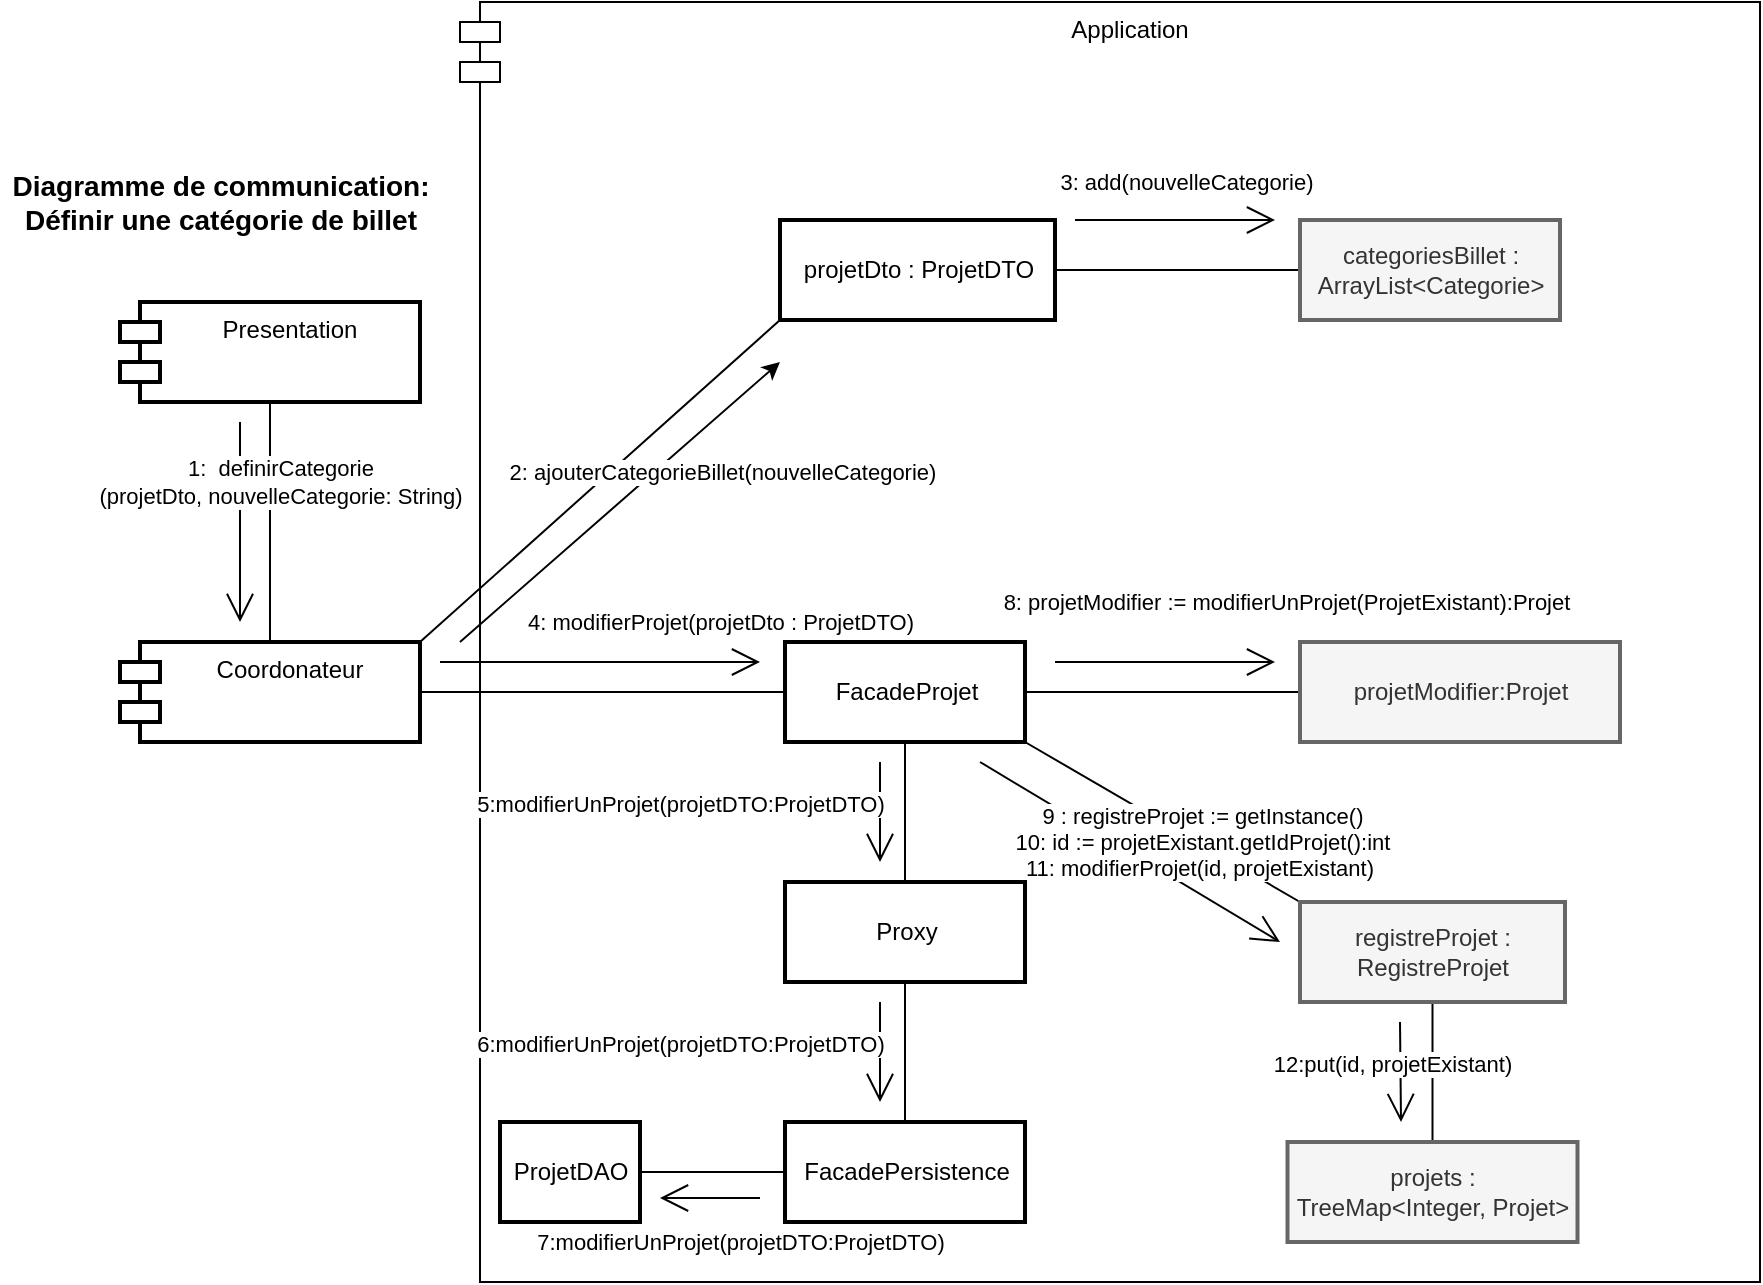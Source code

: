 <mxfile version="20.0.4" type="github">
  <diagram id="52IZLL7xsQzxs3NUUl1_" name="Page-1">
    <mxGraphModel dx="1247" dy="1804" grid="1" gridSize="10" guides="1" tooltips="1" connect="1" arrows="1" fold="1" page="1" pageScale="1" pageWidth="850" pageHeight="1100" math="0" shadow="0">
      <root>
        <mxCell id="0" />
        <mxCell id="1" parent="0" />
        <mxCell id="hDqs2hNm1gBTOTLuySX5-2" value="Coordonateur" style="shape=module;align=left;spacingLeft=20;align=center;verticalAlign=top;strokeWidth=2;" parent="1" vertex="1">
          <mxGeometry x="100" y="-280" width="150" height="50" as="geometry" />
        </mxCell>
        <mxCell id="hDqs2hNm1gBTOTLuySX5-3" value="Application" style="shape=module;align=left;spacingLeft=20;align=center;verticalAlign=top;" parent="1" vertex="1">
          <mxGeometry x="270" y="-600" width="650" height="640" as="geometry" />
        </mxCell>
        <mxCell id="zlBf4Wz0gLvxMZk6vgf--22" style="rounded=0;orthogonalLoop=1;jettySize=auto;html=1;entryX=0;entryY=0;entryDx=0;entryDy=0;endArrow=none;endFill=0;exitX=1;exitY=1;exitDx=0;exitDy=0;" parent="1" source="zlBf4Wz0gLvxMZk6vgf--5" target="TzgPYY4RlzZjaDo3wwwL-1" edge="1">
          <mxGeometry relative="1" as="geometry" />
        </mxCell>
        <mxCell id="TzgPYY4RlzZjaDo3wwwL-3" style="edgeStyle=none;rounded=0;orthogonalLoop=1;jettySize=auto;html=1;entryX=0;entryY=0.5;entryDx=0;entryDy=0;endArrow=none;endFill=0;" parent="1" source="zlBf4Wz0gLvxMZk6vgf--5" target="TzgPYY4RlzZjaDo3wwwL-2" edge="1">
          <mxGeometry relative="1" as="geometry" />
        </mxCell>
        <mxCell id="XJ4jBkE-fNK3LaErpKET-2" style="edgeStyle=none;rounded=0;orthogonalLoop=1;jettySize=auto;html=1;fontSize=21;endArrow=none;endFill=0;strokeWidth=1;" edge="1" parent="1" source="zlBf4Wz0gLvxMZk6vgf--5" target="XJ4jBkE-fNK3LaErpKET-1">
          <mxGeometry relative="1" as="geometry" />
        </mxCell>
        <mxCell id="zlBf4Wz0gLvxMZk6vgf--5" value="FacadeProjet" style="html=1;strokeWidth=2;" parent="1" vertex="1">
          <mxGeometry x="432.5" y="-280" width="120" height="50" as="geometry" />
        </mxCell>
        <mxCell id="zlBf4Wz0gLvxMZk6vgf--6" value="" style="endArrow=open;endFill=1;endSize=12;html=1;rounded=0;" parent="1" edge="1">
          <mxGeometry width="160" relative="1" as="geometry">
            <mxPoint x="260" y="-270" as="sourcePoint" />
            <mxPoint x="420" y="-270" as="targetPoint" />
          </mxGeometry>
        </mxCell>
        <mxCell id="zlBf4Wz0gLvxMZk6vgf--7" value="4: modifierProjet(projetDto : ProjetDTO)" style="edgeLabel;html=1;align=center;verticalAlign=middle;resizable=0;points=[];" parent="zlBf4Wz0gLvxMZk6vgf--6" connectable="0" vertex="1">
          <mxGeometry x="0.176" relative="1" as="geometry">
            <mxPoint x="46" y="-20" as="offset" />
          </mxGeometry>
        </mxCell>
        <mxCell id="zlBf4Wz0gLvxMZk6vgf--12" value="" style="endArrow=open;endFill=1;endSize=12;html=1;rounded=0;" parent="1" edge="1">
          <mxGeometry width="160" relative="1" as="geometry">
            <mxPoint x="567.5" y="-270" as="sourcePoint" />
            <mxPoint x="677.5" y="-270" as="targetPoint" />
          </mxGeometry>
        </mxCell>
        <mxCell id="zlBf4Wz0gLvxMZk6vgf--13" value="8: projetModifier := modifierUnProjet(ProjetExistant):Projet" style="edgeLabel;html=1;align=center;verticalAlign=middle;resizable=0;points=[];" parent="zlBf4Wz0gLvxMZk6vgf--12" connectable="0" vertex="1">
          <mxGeometry x="0.176" relative="1" as="geometry">
            <mxPoint x="51" y="-30" as="offset" />
          </mxGeometry>
        </mxCell>
        <mxCell id="zlBf4Wz0gLvxMZk6vgf--21" value="" style="endArrow=none;html=1;rounded=0;exitX=1;exitY=0.5;exitDx=0;exitDy=0;entryX=0;entryY=0.5;entryDx=0;entryDy=0;" parent="1" source="hDqs2hNm1gBTOTLuySX5-2" target="zlBf4Wz0gLvxMZk6vgf--5" edge="1">
          <mxGeometry width="50" height="50" relative="1" as="geometry">
            <mxPoint x="620" y="-110" as="sourcePoint" />
            <mxPoint x="670" y="-160" as="targetPoint" />
          </mxGeometry>
        </mxCell>
        <mxCell id="zlBf4Wz0gLvxMZk6vgf--28" value="Diagramme de communication:&lt;br style=&quot;font-size: 14px;&quot;&gt;Définir une catégorie de billet" style="text;html=1;align=center;verticalAlign=middle;resizable=0;points=[];autosize=1;strokeColor=none;fillColor=none;fontStyle=1;fontSize=14;" parent="1" vertex="1">
          <mxGeometry x="40" y="-520" width="220" height="40" as="geometry" />
        </mxCell>
        <mxCell id="dk3OCbrw461VhQ2k63uT-57" style="edgeStyle=none;rounded=0;orthogonalLoop=1;jettySize=auto;html=1;exitX=0.5;exitY=1;exitDx=0;exitDy=0;entryX=0.5;entryY=0;entryDx=0;entryDy=0;endArrow=none;endFill=0;" parent="1" source="TzgPYY4RlzZjaDo3wwwL-1" target="dk3OCbrw461VhQ2k63uT-56" edge="1">
          <mxGeometry relative="1" as="geometry" />
        </mxCell>
        <mxCell id="TzgPYY4RlzZjaDo3wwwL-1" value="registreProjet : &lt;br&gt;RegistreProjet" style="html=1;fillColor=#f5f5f5;fontColor=#333333;strokeColor=#666666;strokeWidth=2;" parent="1" vertex="1">
          <mxGeometry x="690" y="-150" width="132.5" height="50" as="geometry" />
        </mxCell>
        <mxCell id="TzgPYY4RlzZjaDo3wwwL-2" value="projetModifier:Projet" style="html=1;fillColor=#f5f5f5;fontColor=#333333;strokeColor=#666666;strokeWidth=2;" parent="1" vertex="1">
          <mxGeometry x="690" y="-280" width="160" height="50" as="geometry" />
        </mxCell>
        <mxCell id="TzgPYY4RlzZjaDo3wwwL-5" value="" style="endArrow=open;endFill=1;endSize=12;html=1;rounded=0;exitX=0;exitY=1;exitDx=0;exitDy=0;" parent="1" edge="1">
          <mxGeometry width="160" relative="1" as="geometry">
            <mxPoint x="530" y="-220" as="sourcePoint" />
            <mxPoint x="680" y="-130" as="targetPoint" />
          </mxGeometry>
        </mxCell>
        <mxCell id="TzgPYY4RlzZjaDo3wwwL-6" value="9 : registreProjet := getInstance()&lt;br&gt;10: id := projetExistant.getIdProjet():int&lt;br&gt;11: modifierProjet(id, projetExistant)&amp;nbsp;" style="edgeLabel;html=1;align=center;verticalAlign=middle;resizable=0;points=[];" parent="TzgPYY4RlzZjaDo3wwwL-5" connectable="0" vertex="1">
          <mxGeometry x="0.176" relative="1" as="geometry">
            <mxPoint x="22" y="-13" as="offset" />
          </mxGeometry>
        </mxCell>
        <mxCell id="dk3OCbrw461VhQ2k63uT-36" style="edgeStyle=none;rounded=0;orthogonalLoop=1;jettySize=auto;html=1;entryX=0.5;entryY=0;entryDx=0;entryDy=0;endArrow=none;endFill=0;" parent="1" source="dk3OCbrw461VhQ2k63uT-35" target="hDqs2hNm1gBTOTLuySX5-2" edge="1">
          <mxGeometry relative="1" as="geometry" />
        </mxCell>
        <mxCell id="dk3OCbrw461VhQ2k63uT-35" value="Presentation" style="shape=module;align=left;spacingLeft=20;align=center;verticalAlign=top;strokeWidth=2;" parent="1" vertex="1">
          <mxGeometry x="100" y="-450" width="150" height="50" as="geometry" />
        </mxCell>
        <mxCell id="dk3OCbrw461VhQ2k63uT-37" value="" style="endArrow=open;endFill=1;endSize=12;html=1;rounded=0;" parent="1" edge="1">
          <mxGeometry width="160" relative="1" as="geometry">
            <mxPoint x="160" y="-390" as="sourcePoint" />
            <mxPoint x="160" y="-290" as="targetPoint" />
          </mxGeometry>
        </mxCell>
        <mxCell id="dk3OCbrw461VhQ2k63uT-38" value="1:&amp;nbsp; definirCategorie&lt;br&gt;(projetDto, nouvelleCategorie: String)" style="edgeLabel;html=1;align=center;verticalAlign=middle;resizable=0;points=[];" parent="dk3OCbrw461VhQ2k63uT-37" connectable="0" vertex="1">
          <mxGeometry x="0.176" relative="1" as="geometry">
            <mxPoint x="20" y="-29" as="offset" />
          </mxGeometry>
        </mxCell>
        <mxCell id="dk3OCbrw461VhQ2k63uT-49" style="edgeStyle=none;rounded=0;orthogonalLoop=1;jettySize=auto;html=1;exitX=0;exitY=1;exitDx=0;exitDy=0;entryX=1;entryY=0;entryDx=0;entryDy=0;endArrow=none;endFill=0;" parent="1" source="dk3OCbrw461VhQ2k63uT-44" target="hDqs2hNm1gBTOTLuySX5-2" edge="1">
          <mxGeometry relative="1" as="geometry" />
        </mxCell>
        <mxCell id="dk3OCbrw461VhQ2k63uT-51" style="edgeStyle=none;rounded=0;orthogonalLoop=1;jettySize=auto;html=1;entryX=0;entryY=0.5;entryDx=0;entryDy=0;endArrow=none;endFill=0;" parent="1" source="dk3OCbrw461VhQ2k63uT-44" target="dk3OCbrw461VhQ2k63uT-50" edge="1">
          <mxGeometry relative="1" as="geometry" />
        </mxCell>
        <mxCell id="dk3OCbrw461VhQ2k63uT-44" value="projetDto : ProjetDTO" style="html=1;strokeWidth=2;" parent="1" vertex="1">
          <mxGeometry x="430" y="-491" width="137.5" height="50" as="geometry" />
        </mxCell>
        <mxCell id="dk3OCbrw461VhQ2k63uT-46" value="" style="endArrow=classic;html=1;rounded=0;" parent="1" edge="1">
          <mxGeometry width="50" height="50" relative="1" as="geometry">
            <mxPoint x="270" y="-280" as="sourcePoint" />
            <mxPoint x="430" y="-420" as="targetPoint" />
          </mxGeometry>
        </mxCell>
        <mxCell id="dk3OCbrw461VhQ2k63uT-47" value="2: ajouterCategorieBillet(nouvelleCategorie)" style="edgeLabel;html=1;align=center;verticalAlign=middle;resizable=0;points=[];" parent="dk3OCbrw461VhQ2k63uT-46" vertex="1" connectable="0">
          <mxGeometry x="-0.414" y="-1" relative="1" as="geometry">
            <mxPoint x="83" y="-45" as="offset" />
          </mxGeometry>
        </mxCell>
        <mxCell id="dk3OCbrw461VhQ2k63uT-50" value="categoriesBillet :&lt;br&gt;ArrayList&amp;lt;Categorie&amp;gt;" style="html=1;strokeWidth=2;fillColor=#f5f5f5;fontColor=#333333;strokeColor=#666666;" parent="1" vertex="1">
          <mxGeometry x="690" y="-491" width="130" height="50" as="geometry" />
        </mxCell>
        <mxCell id="dk3OCbrw461VhQ2k63uT-52" value="" style="endArrow=open;endFill=1;endSize=12;html=1;rounded=0;" parent="1" edge="1">
          <mxGeometry width="160" relative="1" as="geometry">
            <mxPoint x="577.5" y="-491" as="sourcePoint" />
            <mxPoint x="677.5" y="-491" as="targetPoint" />
          </mxGeometry>
        </mxCell>
        <mxCell id="dk3OCbrw461VhQ2k63uT-53" value="3: add(nouvelleCategorie)" style="edgeLabel;html=1;align=center;verticalAlign=middle;resizable=0;points=[];" parent="dk3OCbrw461VhQ2k63uT-52" connectable="0" vertex="1">
          <mxGeometry x="0.176" relative="1" as="geometry">
            <mxPoint x="-4" y="-19" as="offset" />
          </mxGeometry>
        </mxCell>
        <mxCell id="dk3OCbrw461VhQ2k63uT-56" value="projets : &lt;br&gt;TreeMap&amp;lt;Integer, Projet&amp;gt;" style="html=1;fillColor=#f5f5f5;fontColor=#333333;strokeColor=#666666;strokeWidth=2;" parent="1" vertex="1">
          <mxGeometry x="683.75" y="-30" width="145" height="50" as="geometry" />
        </mxCell>
        <mxCell id="dk3OCbrw461VhQ2k63uT-58" value="" style="endArrow=open;endFill=1;endSize=12;html=1;rounded=0;" parent="1" edge="1">
          <mxGeometry width="160" relative="1" as="geometry">
            <mxPoint x="740" y="-90" as="sourcePoint" />
            <mxPoint x="740.5" y="-40" as="targetPoint" />
          </mxGeometry>
        </mxCell>
        <mxCell id="dk3OCbrw461VhQ2k63uT-59" value="12:put(id, projetExistant)" style="edgeLabel;html=1;align=center;verticalAlign=middle;resizable=0;points=[];" parent="dk3OCbrw461VhQ2k63uT-58" connectable="0" vertex="1">
          <mxGeometry x="0.176" relative="1" as="geometry">
            <mxPoint x="-5" y="-9" as="offset" />
          </mxGeometry>
        </mxCell>
        <mxCell id="XJ4jBkE-fNK3LaErpKET-10" style="edgeStyle=none;rounded=0;orthogonalLoop=1;jettySize=auto;html=1;entryX=0.5;entryY=0;entryDx=0;entryDy=0;fontSize=21;endArrow=none;endFill=0;strokeWidth=1;" edge="1" parent="1" source="XJ4jBkE-fNK3LaErpKET-1" target="XJ4jBkE-fNK3LaErpKET-5">
          <mxGeometry relative="1" as="geometry" />
        </mxCell>
        <mxCell id="XJ4jBkE-fNK3LaErpKET-1" value="Proxy" style="html=1;strokeWidth=2;" vertex="1" parent="1">
          <mxGeometry x="432.5" y="-160" width="120" height="50" as="geometry" />
        </mxCell>
        <mxCell id="XJ4jBkE-fNK3LaErpKET-3" value="" style="endArrow=open;endFill=1;endSize=12;html=1;rounded=0;" edge="1" parent="1">
          <mxGeometry width="160" relative="1" as="geometry">
            <mxPoint x="480" y="-220" as="sourcePoint" />
            <mxPoint x="480" y="-170" as="targetPoint" />
          </mxGeometry>
        </mxCell>
        <mxCell id="XJ4jBkE-fNK3LaErpKET-4" value="5:modifierUnProjet(projetDTO:ProjetDTO)" style="edgeLabel;html=1;align=center;verticalAlign=middle;resizable=0;points=[];" connectable="0" vertex="1" parent="XJ4jBkE-fNK3LaErpKET-3">
          <mxGeometry x="0.176" relative="1" as="geometry">
            <mxPoint x="-100" y="-9" as="offset" />
          </mxGeometry>
        </mxCell>
        <mxCell id="XJ4jBkE-fNK3LaErpKET-12" style="edgeStyle=none;rounded=0;orthogonalLoop=1;jettySize=auto;html=1;entryX=1;entryY=0.5;entryDx=0;entryDy=0;fontSize=21;endArrow=none;endFill=0;strokeWidth=1;" edge="1" parent="1" source="XJ4jBkE-fNK3LaErpKET-5" target="XJ4jBkE-fNK3LaErpKET-11">
          <mxGeometry relative="1" as="geometry" />
        </mxCell>
        <mxCell id="XJ4jBkE-fNK3LaErpKET-5" value="FacadePersistence" style="html=1;strokeWidth=2;" vertex="1" parent="1">
          <mxGeometry x="432.5" y="-40" width="120" height="50" as="geometry" />
        </mxCell>
        <mxCell id="XJ4jBkE-fNK3LaErpKET-6" value="" style="endArrow=open;endFill=1;endSize=12;html=1;rounded=0;" edge="1" parent="1">
          <mxGeometry width="160" relative="1" as="geometry">
            <mxPoint x="480" y="-100" as="sourcePoint" />
            <mxPoint x="480" y="-50" as="targetPoint" />
          </mxGeometry>
        </mxCell>
        <mxCell id="XJ4jBkE-fNK3LaErpKET-7" value="6:modifierUnProjet(projetDTO:ProjetDTO)" style="edgeLabel;html=1;align=center;verticalAlign=middle;resizable=0;points=[];" connectable="0" vertex="1" parent="XJ4jBkE-fNK3LaErpKET-6">
          <mxGeometry x="0.176" relative="1" as="geometry">
            <mxPoint x="-100" y="-9" as="offset" />
          </mxGeometry>
        </mxCell>
        <mxCell id="XJ4jBkE-fNK3LaErpKET-11" value="ProjetDAO" style="html=1;strokeWidth=2;" vertex="1" parent="1">
          <mxGeometry x="290" y="-40" width="70" height="50" as="geometry" />
        </mxCell>
        <mxCell id="XJ4jBkE-fNK3LaErpKET-13" value="" style="endArrow=open;endFill=1;endSize=12;html=1;rounded=0;" edge="1" parent="1">
          <mxGeometry width="160" relative="1" as="geometry">
            <mxPoint x="420" y="-2" as="sourcePoint" />
            <mxPoint x="370" y="-2" as="targetPoint" />
          </mxGeometry>
        </mxCell>
        <mxCell id="XJ4jBkE-fNK3LaErpKET-14" value="7:modifierUnProjet(projetDTO:ProjetDTO)" style="edgeLabel;html=1;align=center;verticalAlign=middle;resizable=0;points=[];" connectable="0" vertex="1" parent="XJ4jBkE-fNK3LaErpKET-13">
          <mxGeometry x="0.176" relative="1" as="geometry">
            <mxPoint x="19" y="22" as="offset" />
          </mxGeometry>
        </mxCell>
      </root>
    </mxGraphModel>
  </diagram>
</mxfile>
